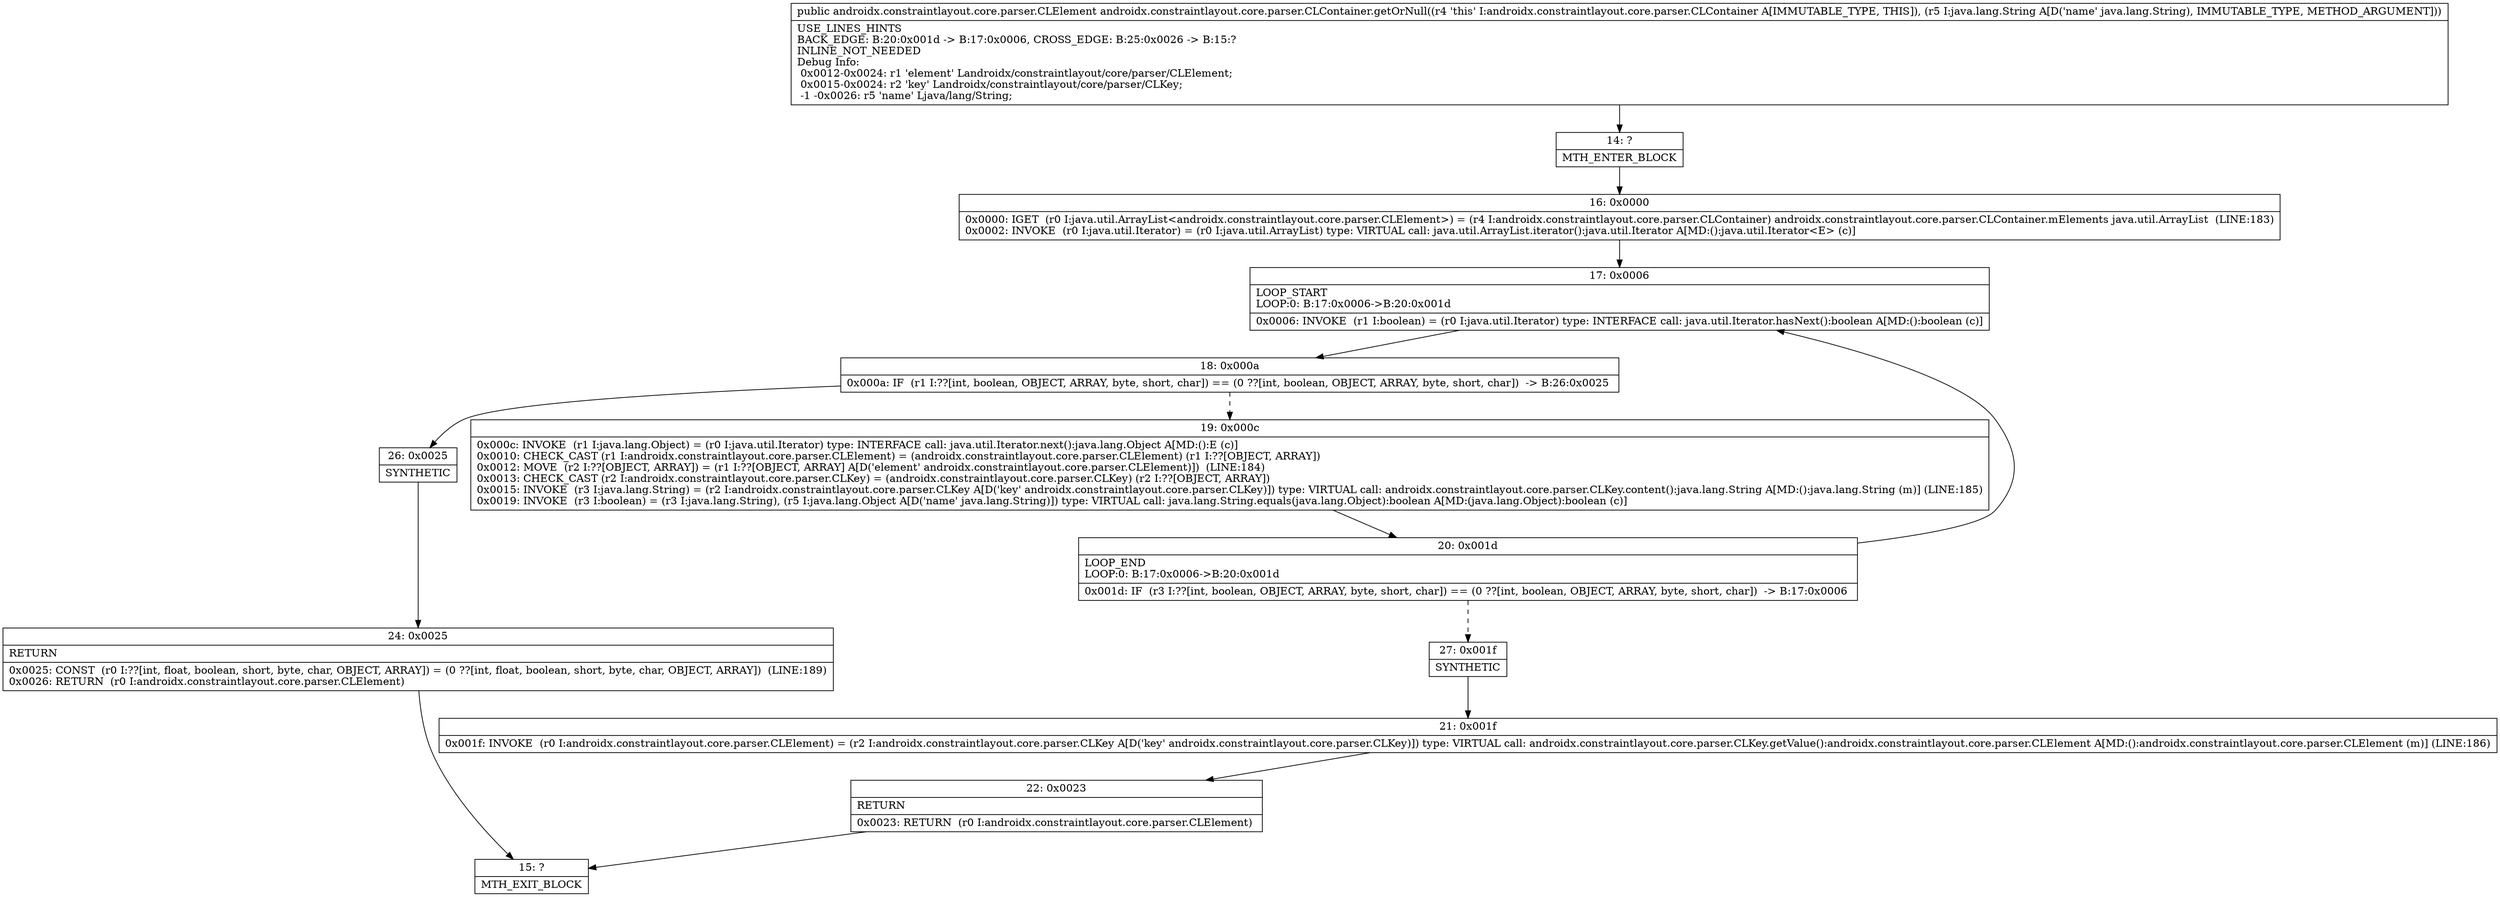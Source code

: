 digraph "CFG forandroidx.constraintlayout.core.parser.CLContainer.getOrNull(Ljava\/lang\/String;)Landroidx\/constraintlayout\/core\/parser\/CLElement;" {
Node_14 [shape=record,label="{14\:\ ?|MTH_ENTER_BLOCK\l}"];
Node_16 [shape=record,label="{16\:\ 0x0000|0x0000: IGET  (r0 I:java.util.ArrayList\<androidx.constraintlayout.core.parser.CLElement\>) = (r4 I:androidx.constraintlayout.core.parser.CLContainer) androidx.constraintlayout.core.parser.CLContainer.mElements java.util.ArrayList  (LINE:183)\l0x0002: INVOKE  (r0 I:java.util.Iterator) = (r0 I:java.util.ArrayList) type: VIRTUAL call: java.util.ArrayList.iterator():java.util.Iterator A[MD:():java.util.Iterator\<E\> (c)]\l}"];
Node_17 [shape=record,label="{17\:\ 0x0006|LOOP_START\lLOOP:0: B:17:0x0006\-\>B:20:0x001d\l|0x0006: INVOKE  (r1 I:boolean) = (r0 I:java.util.Iterator) type: INTERFACE call: java.util.Iterator.hasNext():boolean A[MD:():boolean (c)]\l}"];
Node_18 [shape=record,label="{18\:\ 0x000a|0x000a: IF  (r1 I:??[int, boolean, OBJECT, ARRAY, byte, short, char]) == (0 ??[int, boolean, OBJECT, ARRAY, byte, short, char])  \-\> B:26:0x0025 \l}"];
Node_19 [shape=record,label="{19\:\ 0x000c|0x000c: INVOKE  (r1 I:java.lang.Object) = (r0 I:java.util.Iterator) type: INTERFACE call: java.util.Iterator.next():java.lang.Object A[MD:():E (c)]\l0x0010: CHECK_CAST (r1 I:androidx.constraintlayout.core.parser.CLElement) = (androidx.constraintlayout.core.parser.CLElement) (r1 I:??[OBJECT, ARRAY]) \l0x0012: MOVE  (r2 I:??[OBJECT, ARRAY]) = (r1 I:??[OBJECT, ARRAY] A[D('element' androidx.constraintlayout.core.parser.CLElement)])  (LINE:184)\l0x0013: CHECK_CAST (r2 I:androidx.constraintlayout.core.parser.CLKey) = (androidx.constraintlayout.core.parser.CLKey) (r2 I:??[OBJECT, ARRAY]) \l0x0015: INVOKE  (r3 I:java.lang.String) = (r2 I:androidx.constraintlayout.core.parser.CLKey A[D('key' androidx.constraintlayout.core.parser.CLKey)]) type: VIRTUAL call: androidx.constraintlayout.core.parser.CLKey.content():java.lang.String A[MD:():java.lang.String (m)] (LINE:185)\l0x0019: INVOKE  (r3 I:boolean) = (r3 I:java.lang.String), (r5 I:java.lang.Object A[D('name' java.lang.String)]) type: VIRTUAL call: java.lang.String.equals(java.lang.Object):boolean A[MD:(java.lang.Object):boolean (c)]\l}"];
Node_20 [shape=record,label="{20\:\ 0x001d|LOOP_END\lLOOP:0: B:17:0x0006\-\>B:20:0x001d\l|0x001d: IF  (r3 I:??[int, boolean, OBJECT, ARRAY, byte, short, char]) == (0 ??[int, boolean, OBJECT, ARRAY, byte, short, char])  \-\> B:17:0x0006 \l}"];
Node_27 [shape=record,label="{27\:\ 0x001f|SYNTHETIC\l}"];
Node_21 [shape=record,label="{21\:\ 0x001f|0x001f: INVOKE  (r0 I:androidx.constraintlayout.core.parser.CLElement) = (r2 I:androidx.constraintlayout.core.parser.CLKey A[D('key' androidx.constraintlayout.core.parser.CLKey)]) type: VIRTUAL call: androidx.constraintlayout.core.parser.CLKey.getValue():androidx.constraintlayout.core.parser.CLElement A[MD:():androidx.constraintlayout.core.parser.CLElement (m)] (LINE:186)\l}"];
Node_22 [shape=record,label="{22\:\ 0x0023|RETURN\l|0x0023: RETURN  (r0 I:androidx.constraintlayout.core.parser.CLElement) \l}"];
Node_15 [shape=record,label="{15\:\ ?|MTH_EXIT_BLOCK\l}"];
Node_26 [shape=record,label="{26\:\ 0x0025|SYNTHETIC\l}"];
Node_24 [shape=record,label="{24\:\ 0x0025|RETURN\l|0x0025: CONST  (r0 I:??[int, float, boolean, short, byte, char, OBJECT, ARRAY]) = (0 ??[int, float, boolean, short, byte, char, OBJECT, ARRAY])  (LINE:189)\l0x0026: RETURN  (r0 I:androidx.constraintlayout.core.parser.CLElement) \l}"];
MethodNode[shape=record,label="{public androidx.constraintlayout.core.parser.CLElement androidx.constraintlayout.core.parser.CLContainer.getOrNull((r4 'this' I:androidx.constraintlayout.core.parser.CLContainer A[IMMUTABLE_TYPE, THIS]), (r5 I:java.lang.String A[D('name' java.lang.String), IMMUTABLE_TYPE, METHOD_ARGUMENT]))  | USE_LINES_HINTS\lBACK_EDGE: B:20:0x001d \-\> B:17:0x0006, CROSS_EDGE: B:25:0x0026 \-\> B:15:?\lINLINE_NOT_NEEDED\lDebug Info:\l  0x0012\-0x0024: r1 'element' Landroidx\/constraintlayout\/core\/parser\/CLElement;\l  0x0015\-0x0024: r2 'key' Landroidx\/constraintlayout\/core\/parser\/CLKey;\l  \-1 \-0x0026: r5 'name' Ljava\/lang\/String;\l}"];
MethodNode -> Node_14;Node_14 -> Node_16;
Node_16 -> Node_17;
Node_17 -> Node_18;
Node_18 -> Node_19[style=dashed];
Node_18 -> Node_26;
Node_19 -> Node_20;
Node_20 -> Node_17;
Node_20 -> Node_27[style=dashed];
Node_27 -> Node_21;
Node_21 -> Node_22;
Node_22 -> Node_15;
Node_26 -> Node_24;
Node_24 -> Node_15;
}

